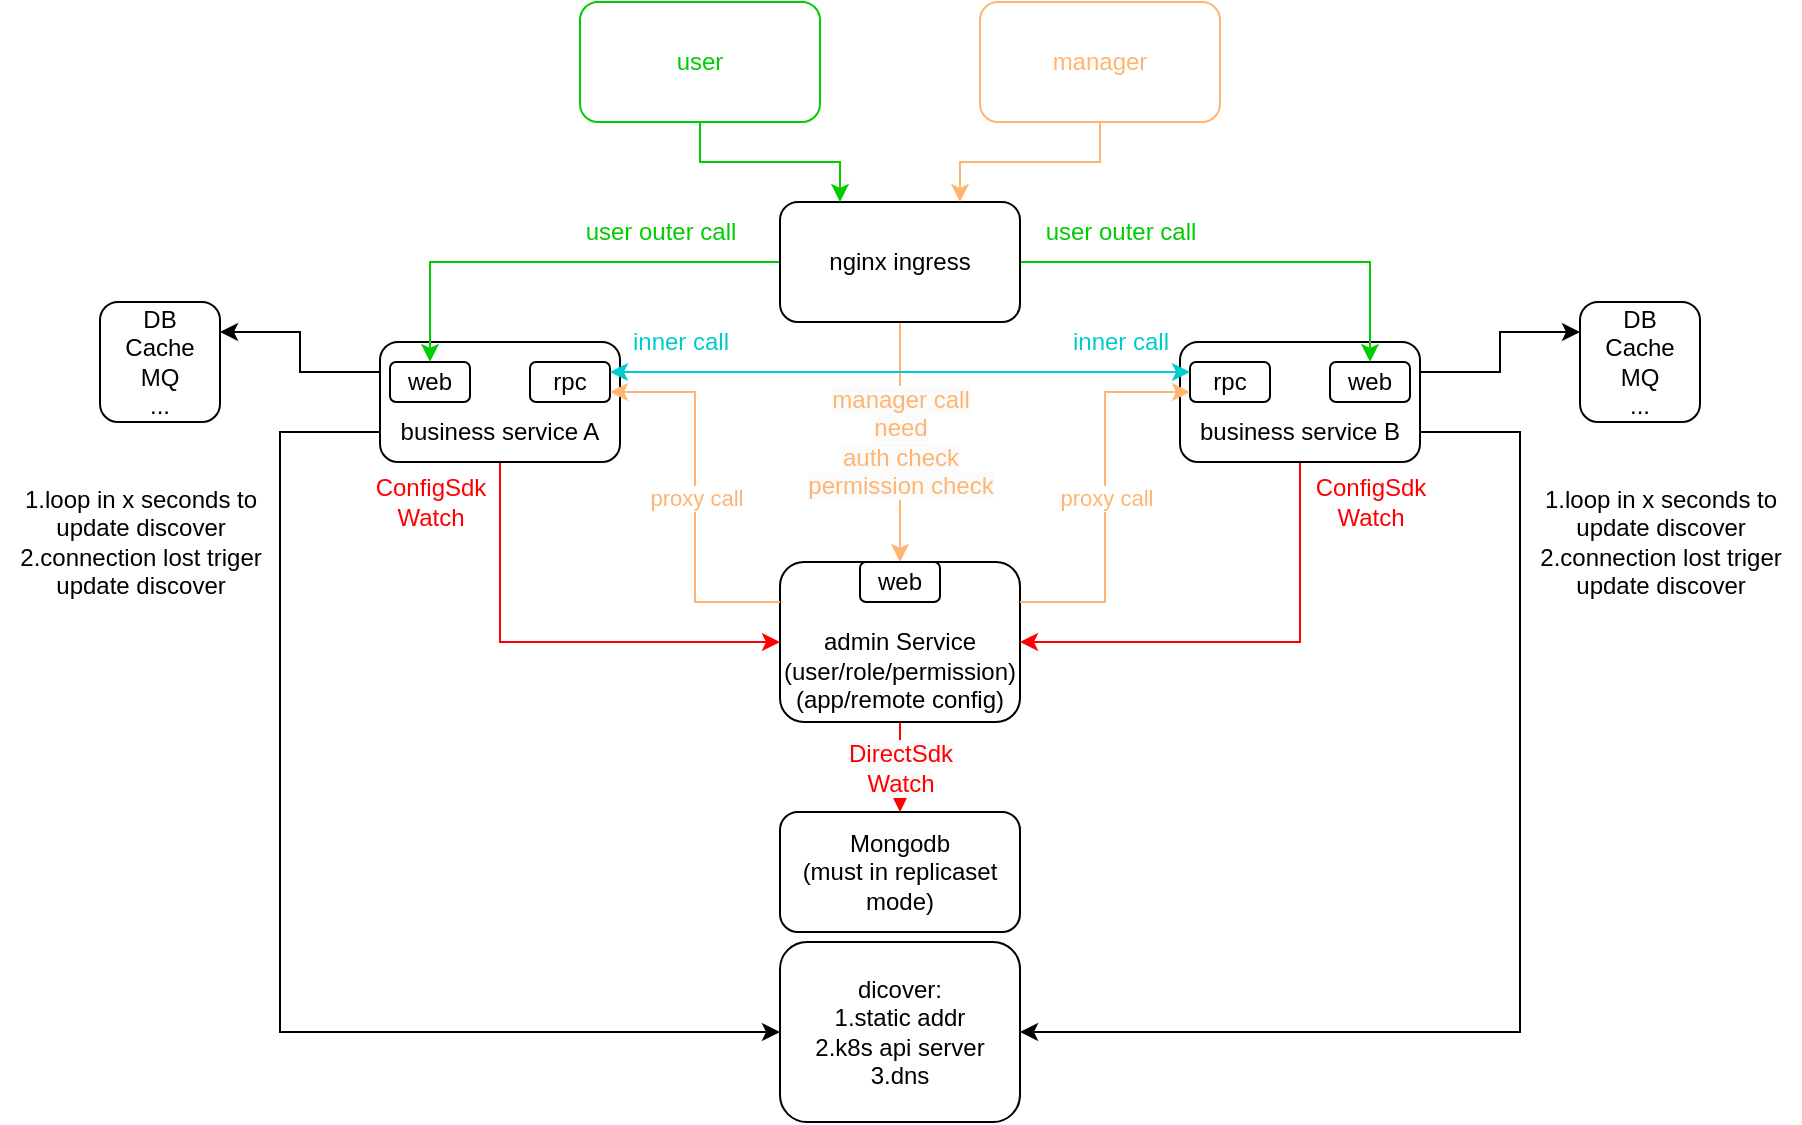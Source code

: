 <mxfile version="24.7.16">
  <diagram id="rUxL1oKWxs3ilogCRd9T" name="Page-1">
    <mxGraphModel dx="2015" dy="658" grid="1" gridSize="10" guides="1" tooltips="1" connect="1" arrows="1" fold="1" page="1" pageScale="1" pageWidth="827" pageHeight="1169" math="0" shadow="0">
      <root>
        <mxCell id="0" />
        <mxCell id="1" parent="0" />
        <mxCell id="Cn2GFig116qeOLnLPgPs-1" value="Mongodb&lt;br&gt;(must in replicaset mode)" style="rounded=1;whiteSpace=wrap;html=1;" parent="1" vertex="1">
          <mxGeometry x="360" y="585" width="120" height="60" as="geometry" />
        </mxCell>
        <mxCell id="Cn2GFig116qeOLnLPgPs-24" value="&lt;span style=&quot;caret-color: rgb(0, 0, 0); font-family: Helvetica; font-size: 12px; font-style: normal; font-variant-caps: normal; font-weight: 400; letter-spacing: normal; text-align: center; text-indent: 0px; text-transform: none; word-spacing: 0px; -webkit-text-stroke-width: 0px; background-color: rgb(251, 251, 251); text-decoration: none; float: none; display: inline !important;&quot;&gt;DirectSdk&lt;/span&gt;&lt;br style=&quot;border-color: var(--border-color); caret-color: rgb(0, 0, 0); font-family: Helvetica; font-size: 12px; font-style: normal; font-variant-caps: normal; font-weight: 400; letter-spacing: normal; text-align: center; text-indent: 0px; text-transform: none; word-spacing: 0px; -webkit-text-stroke-width: 0px; text-decoration: none;&quot;&gt;&lt;span style=&quot;caret-color: rgb(0, 0, 0); font-family: Helvetica; font-size: 12px; font-style: normal; font-variant-caps: normal; font-weight: 400; letter-spacing: normal; text-align: center; text-indent: 0px; text-transform: none; word-spacing: 0px; -webkit-text-stroke-width: 0px; background-color: rgb(251, 251, 251); text-decoration: none; float: none; display: inline !important;&quot;&gt;Watch&lt;/span&gt;" style="edgeStyle=orthogonalEdgeStyle;rounded=0;orthogonalLoop=1;jettySize=auto;html=1;exitX=0.5;exitY=1;exitDx=0;exitDy=0;entryX=0.5;entryY=0;entryDx=0;entryDy=0;fontColor=#FF0000;strokeColor=#FF0000;" parent="1" source="Cn2GFig116qeOLnLPgPs-3" target="Cn2GFig116qeOLnLPgPs-1" edge="1">
          <mxGeometry relative="1" as="geometry">
            <mxPoint as="offset" />
          </mxGeometry>
        </mxCell>
        <mxCell id="Cn2GFig116qeOLnLPgPs-3" value="&lt;br&gt;&lt;br&gt;admin Service&lt;br&gt;(user/role/permission)&lt;br&gt;(app/remote config)" style="rounded=1;whiteSpace=wrap;html=1;" parent="1" vertex="1">
          <mxGeometry x="360" y="460" width="120" height="80" as="geometry" />
        </mxCell>
        <mxCell id="Cn2GFig116qeOLnLPgPs-25" style="edgeStyle=orthogonalEdgeStyle;rounded=0;orthogonalLoop=1;jettySize=auto;html=1;exitX=0.5;exitY=1;exitDx=0;exitDy=0;entryX=0;entryY=0.5;entryDx=0;entryDy=0;fontColor=#FF0000;strokeColor=#FF0000;" parent="1" source="Cn2GFig116qeOLnLPgPs-7" target="Cn2GFig116qeOLnLPgPs-3" edge="1">
          <mxGeometry relative="1" as="geometry" />
        </mxCell>
        <mxCell id="wmVFEGKWtfOXgKhMhSeI-5" style="edgeStyle=orthogonalEdgeStyle;rounded=0;orthogonalLoop=1;jettySize=auto;html=1;exitX=0;exitY=0.25;exitDx=0;exitDy=0;entryX=1;entryY=0.25;entryDx=0;entryDy=0;" parent="1" source="Cn2GFig116qeOLnLPgPs-7" target="wmVFEGKWtfOXgKhMhSeI-4" edge="1">
          <mxGeometry relative="1" as="geometry" />
        </mxCell>
        <mxCell id="wmVFEGKWtfOXgKhMhSeI-24" style="edgeStyle=orthogonalEdgeStyle;rounded=0;orthogonalLoop=1;jettySize=auto;html=1;exitX=0;exitY=0.75;exitDx=0;exitDy=0;fontColor=#000000;strokeColor=#000000;entryX=0;entryY=0.5;entryDx=0;entryDy=0;" parent="1" source="Cn2GFig116qeOLnLPgPs-7" target="wmVFEGKWtfOXgKhMhSeI-21" edge="1">
          <mxGeometry relative="1" as="geometry">
            <Array as="points">
              <mxPoint x="110" y="395" />
              <mxPoint x="110" y="695" />
            </Array>
            <mxPoint x="300" y="690" as="targetPoint" />
          </mxGeometry>
        </mxCell>
        <mxCell id="Cn2GFig116qeOLnLPgPs-7" value="&lt;br&gt;&lt;br&gt;business service A" style="rounded=1;whiteSpace=wrap;html=1;" parent="1" vertex="1">
          <mxGeometry x="160" y="350" width="120" height="60" as="geometry" />
        </mxCell>
        <mxCell id="Cn2GFig116qeOLnLPgPs-26" style="edgeStyle=orthogonalEdgeStyle;rounded=0;orthogonalLoop=1;jettySize=auto;html=1;exitX=0.5;exitY=1;exitDx=0;exitDy=0;entryX=1;entryY=0.5;entryDx=0;entryDy=0;fontColor=#FF0000;strokeColor=#FF0000;" parent="1" source="Cn2GFig116qeOLnLPgPs-8" target="Cn2GFig116qeOLnLPgPs-3" edge="1">
          <mxGeometry relative="1" as="geometry" />
        </mxCell>
        <mxCell id="wmVFEGKWtfOXgKhMhSeI-7" style="edgeStyle=orthogonalEdgeStyle;rounded=0;orthogonalLoop=1;jettySize=auto;html=1;exitX=1;exitY=0.25;exitDx=0;exitDy=0;entryX=0;entryY=0.25;entryDx=0;entryDy=0;" parent="1" source="Cn2GFig116qeOLnLPgPs-8" target="wmVFEGKWtfOXgKhMhSeI-6" edge="1">
          <mxGeometry relative="1" as="geometry" />
        </mxCell>
        <mxCell id="wmVFEGKWtfOXgKhMhSeI-22" style="edgeStyle=orthogonalEdgeStyle;rounded=0;orthogonalLoop=1;jettySize=auto;html=1;exitX=1;exitY=0.75;exitDx=0;exitDy=0;entryX=1;entryY=0.5;entryDx=0;entryDy=0;fontColor=#000000;strokeColor=#000000;" parent="1" source="Cn2GFig116qeOLnLPgPs-8" target="wmVFEGKWtfOXgKhMhSeI-21" edge="1">
          <mxGeometry relative="1" as="geometry">
            <Array as="points">
              <mxPoint x="730" y="395" />
              <mxPoint x="730" y="695" />
            </Array>
          </mxGeometry>
        </mxCell>
        <mxCell id="Cn2GFig116qeOLnLPgPs-8" value="&lt;br&gt;&lt;br&gt;business service B" style="rounded=1;whiteSpace=wrap;html=1;" parent="1" vertex="1">
          <mxGeometry x="560" y="350" width="120" height="60" as="geometry" />
        </mxCell>
        <mxCell id="Cn2GFig116qeOLnLPgPs-13" value="&lt;font color=&quot;#ff0000&quot;&gt;ConfigSdk&lt;br&gt;Watch&lt;/font&gt;" style="text;html=1;align=center;verticalAlign=middle;resizable=0;points=[];autosize=1;strokeColor=none;fillColor=none;" parent="1" vertex="1">
          <mxGeometry x="145" y="410" width="80" height="40" as="geometry" />
        </mxCell>
        <mxCell id="Cn2GFig116qeOLnLPgPs-22" value="&lt;font color=&quot;#ff0000&quot;&gt;ConfigSdk&lt;br&gt;Watch&lt;/font&gt;" style="text;html=1;align=center;verticalAlign=middle;resizable=0;points=[];autosize=1;strokeColor=none;fillColor=none;" parent="1" vertex="1">
          <mxGeometry x="615" y="410" width="80" height="40" as="geometry" />
        </mxCell>
        <mxCell id="Cn2GFig116qeOLnLPgPs-32" value="&lt;span style=&quot;caret-color: rgb(0, 0, 0); font-family: Helvetica; font-size: 12px; font-style: normal; font-variant-caps: normal; font-weight: 400; letter-spacing: normal; text-align: center; text-indent: 0px; text-transform: none; word-spacing: 0px; -webkit-text-stroke-width: 0px; background-color: rgb(251, 251, 251); text-decoration: none; float: none; display: inline !important;&quot;&gt;&lt;font color=&quot;#ffb570&quot;&gt;manager call&lt;br&gt;need&lt;br&gt;auth check&lt;br&gt;permission check&lt;br&gt;&lt;/font&gt;&lt;/span&gt;" style="edgeStyle=orthogonalEdgeStyle;rounded=0;orthogonalLoop=1;jettySize=auto;html=1;exitX=0.5;exitY=1;exitDx=0;exitDy=0;entryX=0.5;entryY=0;entryDx=0;entryDy=0;fontColor=#000000;strokeColor=#FFB570;" parent="1" source="Cn2GFig116qeOLnLPgPs-29" target="Cn2GFig116qeOLnLPgPs-3" edge="1">
          <mxGeometry relative="1" as="geometry" />
        </mxCell>
        <mxCell id="wmVFEGKWtfOXgKhMhSeI-2" style="edgeStyle=orthogonalEdgeStyle;rounded=0;orthogonalLoop=1;jettySize=auto;html=1;exitX=0;exitY=0.5;exitDx=0;exitDy=0;entryX=0.5;entryY=0;entryDx=0;entryDy=0;strokeColor=#00CC00;" parent="1" source="Cn2GFig116qeOLnLPgPs-29" target="wmVFEGKWtfOXgKhMhSeI-8" edge="1">
          <mxGeometry relative="1" as="geometry" />
        </mxCell>
        <mxCell id="wmVFEGKWtfOXgKhMhSeI-3" style="edgeStyle=orthogonalEdgeStyle;rounded=0;orthogonalLoop=1;jettySize=auto;html=1;exitX=1;exitY=0.5;exitDx=0;exitDy=0;strokeColor=#00CC00;" parent="1" source="Cn2GFig116qeOLnLPgPs-29" target="wmVFEGKWtfOXgKhMhSeI-10" edge="1">
          <mxGeometry relative="1" as="geometry" />
        </mxCell>
        <mxCell id="Cn2GFig116qeOLnLPgPs-29" value="&lt;font color=&quot;#000000&quot;&gt;nginx ingress&lt;/font&gt;" style="rounded=1;whiteSpace=wrap;html=1;fontColor=#FF0000;" parent="1" vertex="1">
          <mxGeometry x="360" y="280" width="120" height="60" as="geometry" />
        </mxCell>
        <mxCell id="Cn2GFig116qeOLnLPgPs-31" style="edgeStyle=orthogonalEdgeStyle;rounded=0;orthogonalLoop=1;jettySize=auto;html=1;exitX=0.5;exitY=1;exitDx=0;exitDy=0;fontColor=#000000;strokeColor=#00CC00;entryX=0.25;entryY=0;entryDx=0;entryDy=0;" parent="1" source="Cn2GFig116qeOLnLPgPs-30" target="Cn2GFig116qeOLnLPgPs-29" edge="1">
          <mxGeometry relative="1" as="geometry" />
        </mxCell>
        <mxCell id="Cn2GFig116qeOLnLPgPs-30" value="&lt;font color=&quot;#00cc00&quot;&gt;user&lt;/font&gt;" style="rounded=1;whiteSpace=wrap;html=1;fontColor=#000000;strokeColor=#00CC00;" parent="1" vertex="1">
          <mxGeometry x="260" y="180" width="120" height="60" as="geometry" />
        </mxCell>
        <mxCell id="wmVFEGKWtfOXgKhMhSeI-4" value="DB&lt;br&gt;Cache&lt;br&gt;MQ&lt;br&gt;..." style="rounded=1;whiteSpace=wrap;html=1;" parent="1" vertex="1">
          <mxGeometry x="20" y="330" width="60" height="60" as="geometry" />
        </mxCell>
        <mxCell id="wmVFEGKWtfOXgKhMhSeI-6" value="DB&lt;br&gt;Cache&lt;br&gt;MQ&lt;br&gt;..." style="rounded=1;whiteSpace=wrap;html=1;" parent="1" vertex="1">
          <mxGeometry x="760" y="330" width="60" height="60" as="geometry" />
        </mxCell>
        <mxCell id="wmVFEGKWtfOXgKhMhSeI-8" value="web" style="rounded=1;whiteSpace=wrap;html=1;" parent="1" vertex="1">
          <mxGeometry x="165" y="360" width="40" height="20" as="geometry" />
        </mxCell>
        <mxCell id="wmVFEGKWtfOXgKhMhSeI-10" value="web" style="rounded=1;whiteSpace=wrap;html=1;" parent="1" vertex="1">
          <mxGeometry x="635" y="360" width="40" height="20" as="geometry" />
        </mxCell>
        <mxCell id="wmVFEGKWtfOXgKhMhSeI-11" value="rpc" style="rounded=1;whiteSpace=wrap;html=1;" parent="1" vertex="1">
          <mxGeometry x="235" y="360" width="40" height="20" as="geometry" />
        </mxCell>
        <mxCell id="wmVFEGKWtfOXgKhMhSeI-12" value="rpc" style="rounded=1;whiteSpace=wrap;html=1;" parent="1" vertex="1">
          <mxGeometry x="565" y="360" width="40" height="20" as="geometry" />
        </mxCell>
        <mxCell id="wmVFEGKWtfOXgKhMhSeI-15" value="" style="endArrow=classic;startArrow=classic;html=1;rounded=0;exitX=1;exitY=0.25;exitDx=0;exitDy=0;entryX=0;entryY=0.25;entryDx=0;entryDy=0;strokeColor=#00CCCC;" parent="1" source="wmVFEGKWtfOXgKhMhSeI-11" target="wmVFEGKWtfOXgKhMhSeI-12" edge="1">
          <mxGeometry width="50" height="50" relative="1" as="geometry">
            <mxPoint x="380" y="380" as="sourcePoint" />
            <mxPoint x="430" y="330" as="targetPoint" />
          </mxGeometry>
        </mxCell>
        <mxCell id="wmVFEGKWtfOXgKhMhSeI-16" value="&lt;font color=&quot;#00cc00&quot;&gt;user outer call&lt;/font&gt;" style="text;html=1;align=center;verticalAlign=middle;resizable=0;points=[];autosize=1;strokeColor=none;fillColor=none;" parent="1" vertex="1">
          <mxGeometry x="480" y="280" width="100" height="30" as="geometry" />
        </mxCell>
        <mxCell id="wmVFEGKWtfOXgKhMhSeI-17" value="&lt;font color=&quot;#00cc00&quot;&gt;user outer call&lt;/font&gt;" style="text;html=1;align=center;verticalAlign=middle;resizable=0;points=[];autosize=1;strokeColor=none;fillColor=none;" parent="1" vertex="1">
          <mxGeometry x="250" y="280" width="100" height="30" as="geometry" />
        </mxCell>
        <mxCell id="wmVFEGKWtfOXgKhMhSeI-18" value="&lt;font color=&quot;#00cccc&quot;&gt;inner call&lt;/font&gt;" style="text;html=1;align=center;verticalAlign=middle;resizable=0;points=[];autosize=1;strokeColor=none;fillColor=none;fontColor=#00CC00;" parent="1" vertex="1">
          <mxGeometry x="280" y="340" width="60" height="20" as="geometry" />
        </mxCell>
        <mxCell id="wmVFEGKWtfOXgKhMhSeI-19" value="&lt;font color=&quot;#00cccc&quot;&gt;inner call&lt;/font&gt;" style="text;html=1;align=center;verticalAlign=middle;resizable=0;points=[];autosize=1;strokeColor=none;fillColor=none;fontColor=#00CC00;" parent="1" vertex="1">
          <mxGeometry x="500" y="340" width="60" height="20" as="geometry" />
        </mxCell>
        <mxCell id="wmVFEGKWtfOXgKhMhSeI-21" value="&lt;font color=&quot;#000000&quot;&gt;dicover:&lt;/font&gt;&lt;div&gt;&lt;font color=&quot;#000000&quot;&gt;1.static addr&lt;br&gt;&lt;/font&gt;&lt;div&gt;&lt;font color=&quot;#000000&quot;&gt;2.k8s api server&lt;/font&gt;&lt;/div&gt;&lt;div&gt;&lt;font color=&quot;#000000&quot;&gt;3.dns&lt;/font&gt;&lt;/div&gt;&lt;/div&gt;" style="rounded=1;whiteSpace=wrap;html=1;fontColor=#00CCCC;" parent="1" vertex="1">
          <mxGeometry x="360" y="650" width="120" height="90" as="geometry" />
        </mxCell>
        <mxCell id="wmVFEGKWtfOXgKhMhSeI-25" value="1.loop in x seconds to&lt;br&gt;update discover&lt;br&gt;2.connection lost triger&lt;br&gt;update discover" style="text;html=1;align=center;verticalAlign=middle;resizable=0;points=[];autosize=1;strokeColor=none;fillColor=none;fontColor=#000000;" parent="1" vertex="1">
          <mxGeometry x="-30" y="420" width="140" height="60" as="geometry" />
        </mxCell>
        <mxCell id="wmVFEGKWtfOXgKhMhSeI-26" value="1.loop in x seconds to&lt;br&gt;update discover&lt;br&gt;2.connection lost triger&lt;br&gt;update discover" style="text;html=1;align=center;verticalAlign=middle;resizable=0;points=[];autosize=1;strokeColor=none;fillColor=none;fontColor=#000000;" parent="1" vertex="1">
          <mxGeometry x="730" y="420" width="140" height="60" as="geometry" />
        </mxCell>
        <mxCell id="OUvODyNElc9ULqvnpfPR-2" value="&lt;font color=&quot;#ffb570&quot;&gt;proxy call&lt;/font&gt;" style="edgeStyle=orthogonalEdgeStyle;rounded=0;orthogonalLoop=1;jettySize=auto;html=1;exitX=1;exitY=0.25;exitDx=0;exitDy=0;entryX=0;entryY=0.75;entryDx=0;entryDy=0;strokeColor=#FFB570;" parent="1" source="Cn2GFig116qeOLnLPgPs-3" target="wmVFEGKWtfOXgKhMhSeI-12" edge="1">
          <mxGeometry relative="1" as="geometry" />
        </mxCell>
        <mxCell id="OUvODyNElc9ULqvnpfPR-3" value="&lt;font color=&quot;#ffb570&quot;&gt;proxy call&lt;/font&gt;" style="edgeStyle=orthogonalEdgeStyle;rounded=0;orthogonalLoop=1;jettySize=auto;html=1;exitX=0;exitY=0.25;exitDx=0;exitDy=0;entryX=1;entryY=0.75;entryDx=0;entryDy=0;strokeColor=#FFB570;" parent="1" source="Cn2GFig116qeOLnLPgPs-3" target="wmVFEGKWtfOXgKhMhSeI-11" edge="1">
          <mxGeometry relative="1" as="geometry" />
        </mxCell>
        <mxCell id="OUvODyNElc9ULqvnpfPR-7" value="web" style="rounded=1;whiteSpace=wrap;html=1;" parent="1" vertex="1">
          <mxGeometry x="400" y="460" width="40" height="20" as="geometry" />
        </mxCell>
        <mxCell id="OUvODyNElc9ULqvnpfPR-9" style="edgeStyle=orthogonalEdgeStyle;rounded=0;orthogonalLoop=1;jettySize=auto;html=1;exitX=0.5;exitY=1;exitDx=0;exitDy=0;entryX=0.75;entryY=0;entryDx=0;entryDy=0;strokeColor=#FFB570;" parent="1" source="OUvODyNElc9ULqvnpfPR-8" target="Cn2GFig116qeOLnLPgPs-29" edge="1">
          <mxGeometry relative="1" as="geometry" />
        </mxCell>
        <mxCell id="OUvODyNElc9ULqvnpfPR-8" value="&lt;font color=&quot;#ffb570&quot;&gt;manager&lt;/font&gt;" style="rounded=1;whiteSpace=wrap;html=1;strokeColor=#FFB570;" parent="1" vertex="1">
          <mxGeometry x="460" y="180" width="120" height="60" as="geometry" />
        </mxCell>
      </root>
    </mxGraphModel>
  </diagram>
</mxfile>
